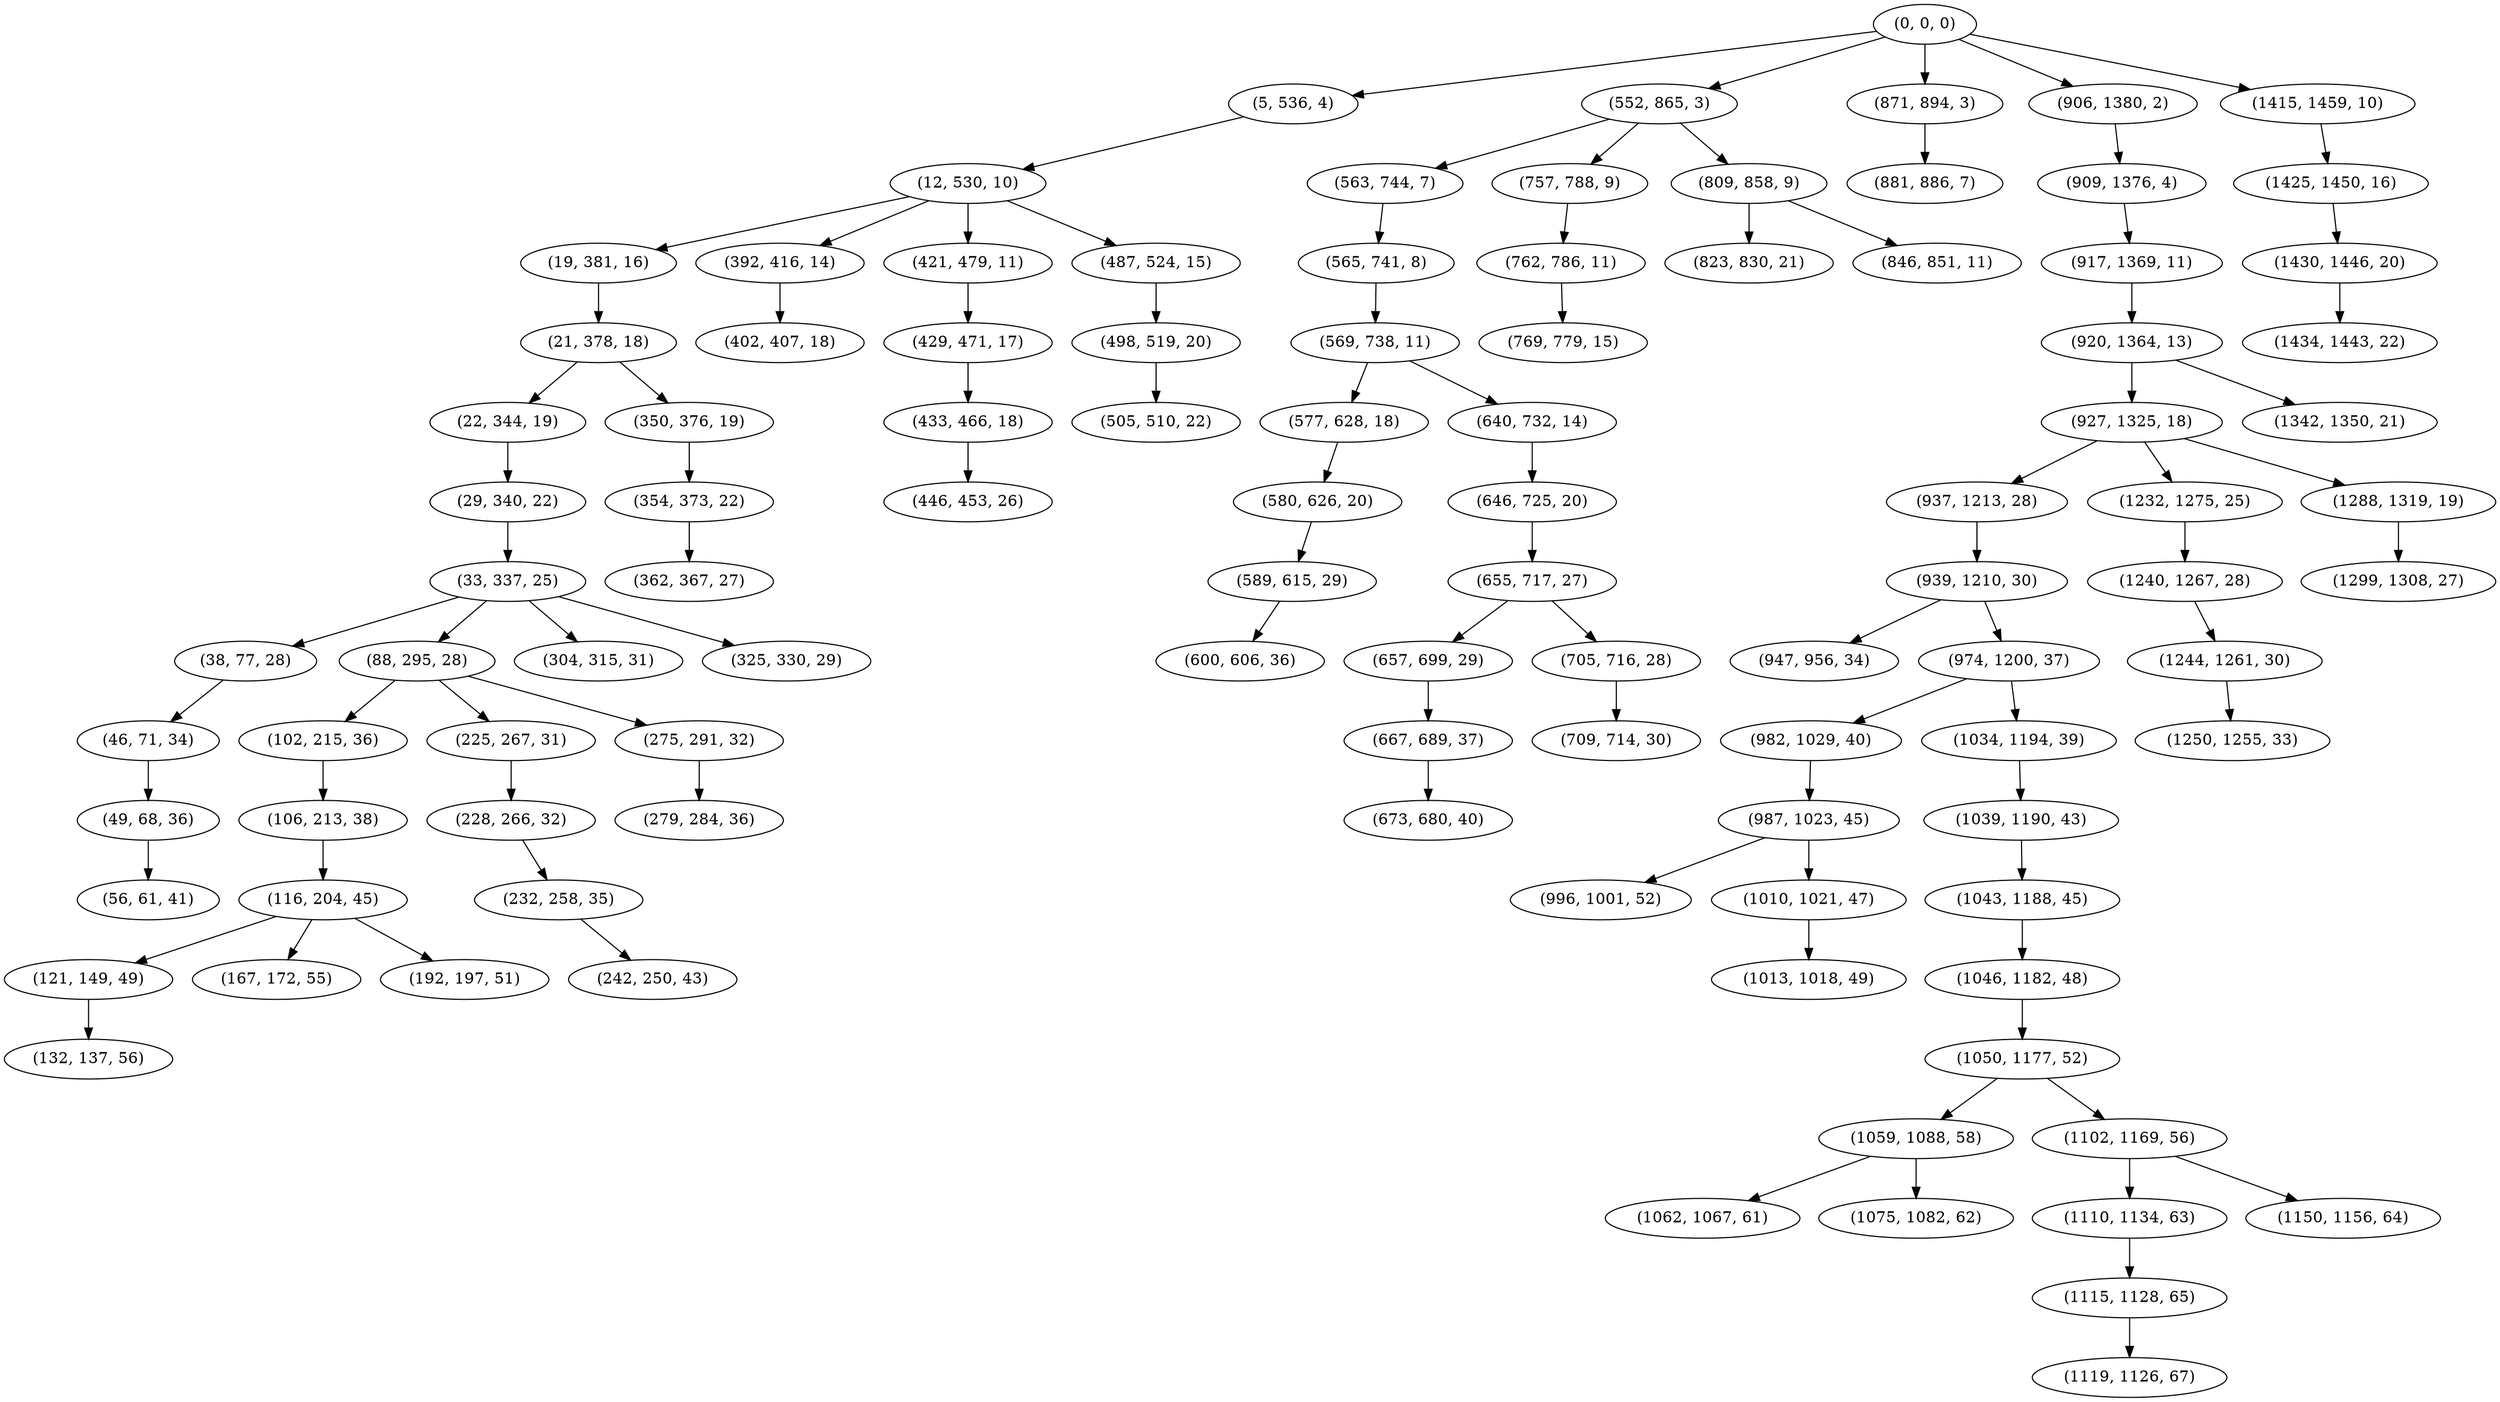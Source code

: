 digraph tree {
    "(0, 0, 0)";
    "(5, 536, 4)";
    "(12, 530, 10)";
    "(19, 381, 16)";
    "(21, 378, 18)";
    "(22, 344, 19)";
    "(29, 340, 22)";
    "(33, 337, 25)";
    "(38, 77, 28)";
    "(46, 71, 34)";
    "(49, 68, 36)";
    "(56, 61, 41)";
    "(88, 295, 28)";
    "(102, 215, 36)";
    "(106, 213, 38)";
    "(116, 204, 45)";
    "(121, 149, 49)";
    "(132, 137, 56)";
    "(167, 172, 55)";
    "(192, 197, 51)";
    "(225, 267, 31)";
    "(228, 266, 32)";
    "(232, 258, 35)";
    "(242, 250, 43)";
    "(275, 291, 32)";
    "(279, 284, 36)";
    "(304, 315, 31)";
    "(325, 330, 29)";
    "(350, 376, 19)";
    "(354, 373, 22)";
    "(362, 367, 27)";
    "(392, 416, 14)";
    "(402, 407, 18)";
    "(421, 479, 11)";
    "(429, 471, 17)";
    "(433, 466, 18)";
    "(446, 453, 26)";
    "(487, 524, 15)";
    "(498, 519, 20)";
    "(505, 510, 22)";
    "(552, 865, 3)";
    "(563, 744, 7)";
    "(565, 741, 8)";
    "(569, 738, 11)";
    "(577, 628, 18)";
    "(580, 626, 20)";
    "(589, 615, 29)";
    "(600, 606, 36)";
    "(640, 732, 14)";
    "(646, 725, 20)";
    "(655, 717, 27)";
    "(657, 699, 29)";
    "(667, 689, 37)";
    "(673, 680, 40)";
    "(705, 716, 28)";
    "(709, 714, 30)";
    "(757, 788, 9)";
    "(762, 786, 11)";
    "(769, 779, 15)";
    "(809, 858, 9)";
    "(823, 830, 21)";
    "(846, 851, 11)";
    "(871, 894, 3)";
    "(881, 886, 7)";
    "(906, 1380, 2)";
    "(909, 1376, 4)";
    "(917, 1369, 11)";
    "(920, 1364, 13)";
    "(927, 1325, 18)";
    "(937, 1213, 28)";
    "(939, 1210, 30)";
    "(947, 956, 34)";
    "(974, 1200, 37)";
    "(982, 1029, 40)";
    "(987, 1023, 45)";
    "(996, 1001, 52)";
    "(1010, 1021, 47)";
    "(1013, 1018, 49)";
    "(1034, 1194, 39)";
    "(1039, 1190, 43)";
    "(1043, 1188, 45)";
    "(1046, 1182, 48)";
    "(1050, 1177, 52)";
    "(1059, 1088, 58)";
    "(1062, 1067, 61)";
    "(1075, 1082, 62)";
    "(1102, 1169, 56)";
    "(1110, 1134, 63)";
    "(1115, 1128, 65)";
    "(1119, 1126, 67)";
    "(1150, 1156, 64)";
    "(1232, 1275, 25)";
    "(1240, 1267, 28)";
    "(1244, 1261, 30)";
    "(1250, 1255, 33)";
    "(1288, 1319, 19)";
    "(1299, 1308, 27)";
    "(1342, 1350, 21)";
    "(1415, 1459, 10)";
    "(1425, 1450, 16)";
    "(1430, 1446, 20)";
    "(1434, 1443, 22)";
    "(0, 0, 0)" -> "(5, 536, 4)";
    "(0, 0, 0)" -> "(552, 865, 3)";
    "(0, 0, 0)" -> "(871, 894, 3)";
    "(0, 0, 0)" -> "(906, 1380, 2)";
    "(0, 0, 0)" -> "(1415, 1459, 10)";
    "(5, 536, 4)" -> "(12, 530, 10)";
    "(12, 530, 10)" -> "(19, 381, 16)";
    "(12, 530, 10)" -> "(392, 416, 14)";
    "(12, 530, 10)" -> "(421, 479, 11)";
    "(12, 530, 10)" -> "(487, 524, 15)";
    "(19, 381, 16)" -> "(21, 378, 18)";
    "(21, 378, 18)" -> "(22, 344, 19)";
    "(21, 378, 18)" -> "(350, 376, 19)";
    "(22, 344, 19)" -> "(29, 340, 22)";
    "(29, 340, 22)" -> "(33, 337, 25)";
    "(33, 337, 25)" -> "(38, 77, 28)";
    "(33, 337, 25)" -> "(88, 295, 28)";
    "(33, 337, 25)" -> "(304, 315, 31)";
    "(33, 337, 25)" -> "(325, 330, 29)";
    "(38, 77, 28)" -> "(46, 71, 34)";
    "(46, 71, 34)" -> "(49, 68, 36)";
    "(49, 68, 36)" -> "(56, 61, 41)";
    "(88, 295, 28)" -> "(102, 215, 36)";
    "(88, 295, 28)" -> "(225, 267, 31)";
    "(88, 295, 28)" -> "(275, 291, 32)";
    "(102, 215, 36)" -> "(106, 213, 38)";
    "(106, 213, 38)" -> "(116, 204, 45)";
    "(116, 204, 45)" -> "(121, 149, 49)";
    "(116, 204, 45)" -> "(167, 172, 55)";
    "(116, 204, 45)" -> "(192, 197, 51)";
    "(121, 149, 49)" -> "(132, 137, 56)";
    "(225, 267, 31)" -> "(228, 266, 32)";
    "(228, 266, 32)" -> "(232, 258, 35)";
    "(232, 258, 35)" -> "(242, 250, 43)";
    "(275, 291, 32)" -> "(279, 284, 36)";
    "(350, 376, 19)" -> "(354, 373, 22)";
    "(354, 373, 22)" -> "(362, 367, 27)";
    "(392, 416, 14)" -> "(402, 407, 18)";
    "(421, 479, 11)" -> "(429, 471, 17)";
    "(429, 471, 17)" -> "(433, 466, 18)";
    "(433, 466, 18)" -> "(446, 453, 26)";
    "(487, 524, 15)" -> "(498, 519, 20)";
    "(498, 519, 20)" -> "(505, 510, 22)";
    "(552, 865, 3)" -> "(563, 744, 7)";
    "(552, 865, 3)" -> "(757, 788, 9)";
    "(552, 865, 3)" -> "(809, 858, 9)";
    "(563, 744, 7)" -> "(565, 741, 8)";
    "(565, 741, 8)" -> "(569, 738, 11)";
    "(569, 738, 11)" -> "(577, 628, 18)";
    "(569, 738, 11)" -> "(640, 732, 14)";
    "(577, 628, 18)" -> "(580, 626, 20)";
    "(580, 626, 20)" -> "(589, 615, 29)";
    "(589, 615, 29)" -> "(600, 606, 36)";
    "(640, 732, 14)" -> "(646, 725, 20)";
    "(646, 725, 20)" -> "(655, 717, 27)";
    "(655, 717, 27)" -> "(657, 699, 29)";
    "(655, 717, 27)" -> "(705, 716, 28)";
    "(657, 699, 29)" -> "(667, 689, 37)";
    "(667, 689, 37)" -> "(673, 680, 40)";
    "(705, 716, 28)" -> "(709, 714, 30)";
    "(757, 788, 9)" -> "(762, 786, 11)";
    "(762, 786, 11)" -> "(769, 779, 15)";
    "(809, 858, 9)" -> "(823, 830, 21)";
    "(809, 858, 9)" -> "(846, 851, 11)";
    "(871, 894, 3)" -> "(881, 886, 7)";
    "(906, 1380, 2)" -> "(909, 1376, 4)";
    "(909, 1376, 4)" -> "(917, 1369, 11)";
    "(917, 1369, 11)" -> "(920, 1364, 13)";
    "(920, 1364, 13)" -> "(927, 1325, 18)";
    "(920, 1364, 13)" -> "(1342, 1350, 21)";
    "(927, 1325, 18)" -> "(937, 1213, 28)";
    "(927, 1325, 18)" -> "(1232, 1275, 25)";
    "(927, 1325, 18)" -> "(1288, 1319, 19)";
    "(937, 1213, 28)" -> "(939, 1210, 30)";
    "(939, 1210, 30)" -> "(947, 956, 34)";
    "(939, 1210, 30)" -> "(974, 1200, 37)";
    "(974, 1200, 37)" -> "(982, 1029, 40)";
    "(974, 1200, 37)" -> "(1034, 1194, 39)";
    "(982, 1029, 40)" -> "(987, 1023, 45)";
    "(987, 1023, 45)" -> "(996, 1001, 52)";
    "(987, 1023, 45)" -> "(1010, 1021, 47)";
    "(1010, 1021, 47)" -> "(1013, 1018, 49)";
    "(1034, 1194, 39)" -> "(1039, 1190, 43)";
    "(1039, 1190, 43)" -> "(1043, 1188, 45)";
    "(1043, 1188, 45)" -> "(1046, 1182, 48)";
    "(1046, 1182, 48)" -> "(1050, 1177, 52)";
    "(1050, 1177, 52)" -> "(1059, 1088, 58)";
    "(1050, 1177, 52)" -> "(1102, 1169, 56)";
    "(1059, 1088, 58)" -> "(1062, 1067, 61)";
    "(1059, 1088, 58)" -> "(1075, 1082, 62)";
    "(1102, 1169, 56)" -> "(1110, 1134, 63)";
    "(1102, 1169, 56)" -> "(1150, 1156, 64)";
    "(1110, 1134, 63)" -> "(1115, 1128, 65)";
    "(1115, 1128, 65)" -> "(1119, 1126, 67)";
    "(1232, 1275, 25)" -> "(1240, 1267, 28)";
    "(1240, 1267, 28)" -> "(1244, 1261, 30)";
    "(1244, 1261, 30)" -> "(1250, 1255, 33)";
    "(1288, 1319, 19)" -> "(1299, 1308, 27)";
    "(1415, 1459, 10)" -> "(1425, 1450, 16)";
    "(1425, 1450, 16)" -> "(1430, 1446, 20)";
    "(1430, 1446, 20)" -> "(1434, 1443, 22)";
}
